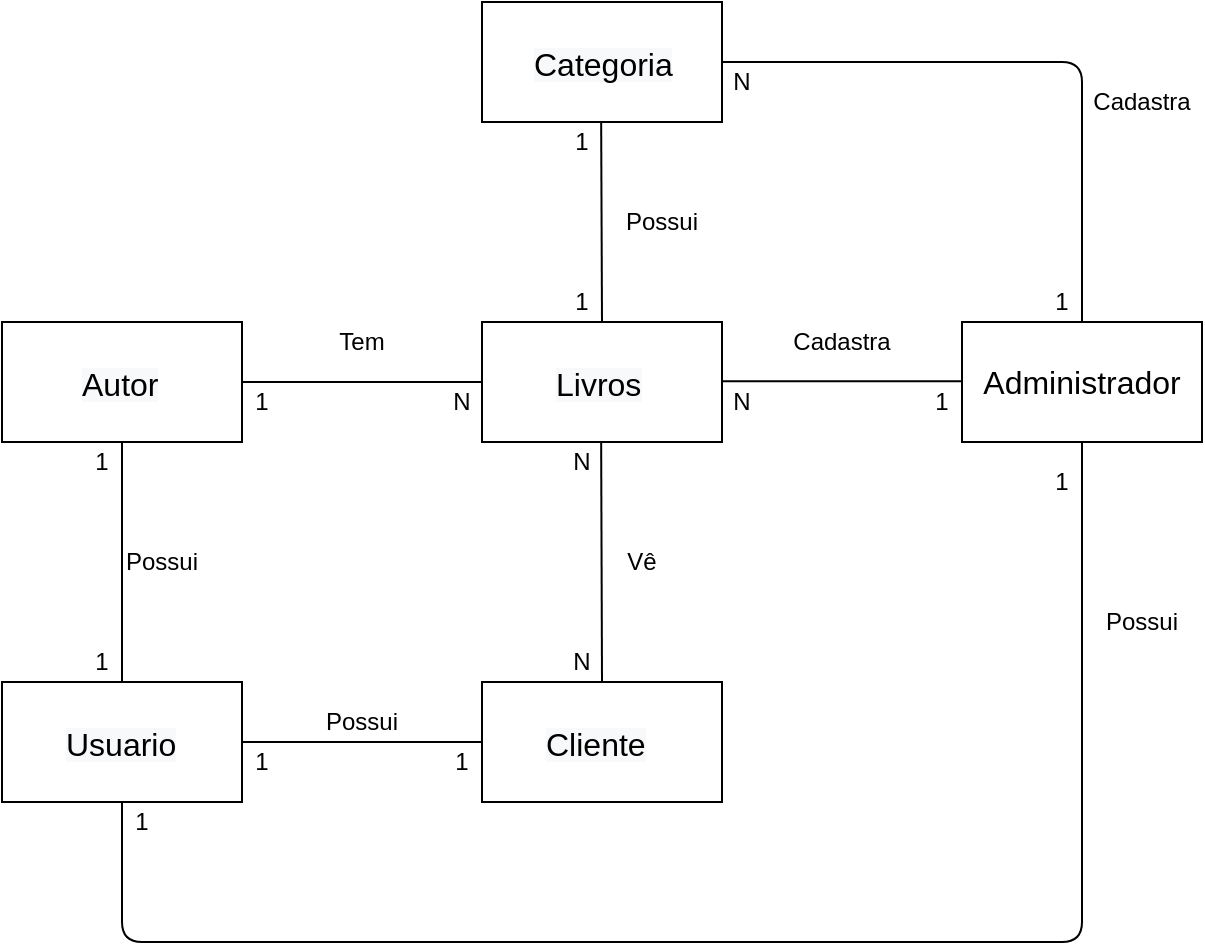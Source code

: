 <mxfile version="14.8.5" type="device"><diagram id="y3gLvtYgkB_pYoWkOhfy" name="Page-1"><mxGraphModel dx="1185" dy="662" grid="1" gridSize="10" guides="1" tooltips="1" connect="1" arrows="1" fold="1" page="1" pageScale="1" pageWidth="827" pageHeight="1169" math="0" shadow="0"><root><mxCell id="0"/><mxCell id="1" parent="0"/><mxCell id="wQHrBdDDaT-u7qBVY2qU-1" value="" style="rounded=0;whiteSpace=wrap;html=1;" vertex="1" parent="1"><mxGeometry x="80" y="210" width="120" height="60" as="geometry"/></mxCell><mxCell id="wQHrBdDDaT-u7qBVY2qU-2" value="" style="rounded=0;whiteSpace=wrap;html=1;" vertex="1" parent="1"><mxGeometry x="560" y="210" width="120" height="60" as="geometry"/></mxCell><mxCell id="wQHrBdDDaT-u7qBVY2qU-3" value="" style="rounded=0;whiteSpace=wrap;html=1;" vertex="1" parent="1"><mxGeometry x="320" y="390" width="120" height="60" as="geometry"/></mxCell><mxCell id="wQHrBdDDaT-u7qBVY2qU-4" value="" style="rounded=0;whiteSpace=wrap;html=1;" vertex="1" parent="1"><mxGeometry x="320" y="210" width="120" height="60" as="geometry"/></mxCell><mxCell id="wQHrBdDDaT-u7qBVY2qU-6" value="&lt;font style=&quot;font-size: 16px&quot;&gt;Administrador&lt;/font&gt;" style="text;html=1;strokeColor=none;fillColor=none;align=center;verticalAlign=middle;whiteSpace=wrap;rounded=0;" vertex="1" parent="1"><mxGeometry x="580" y="210" width="80" height="60" as="geometry"/></mxCell><mxCell id="wQHrBdDDaT-u7qBVY2qU-7" value="&lt;span style=&quot;color: rgb(0 , 0 , 0) ; font-family: &amp;#34;helvetica&amp;#34; ; font-size: 16px ; font-style: normal ; font-weight: 400 ; letter-spacing: normal ; text-align: center ; text-indent: 0px ; text-transform: none ; word-spacing: 0px ; background-color: rgb(248 , 249 , 250) ; display: inline ; float: none&quot;&gt;Autor&lt;/span&gt;" style="text;whiteSpace=wrap;html=1;" vertex="1" parent="1"><mxGeometry x="117.5" y="225" width="45" height="30" as="geometry"/></mxCell><mxCell id="wQHrBdDDaT-u7qBVY2qU-10" value="&lt;span style=&quot;color: rgb(0 , 0 , 0) ; font-family: &amp;#34;helvetica&amp;#34; ; font-size: 16px ; font-style: normal ; font-weight: 400 ; letter-spacing: normal ; text-align: center ; text-indent: 0px ; text-transform: none ; word-spacing: 0px ; background-color: rgb(248 , 249 , 250) ; display: inline ; float: none&quot;&gt;Livros&lt;br&gt;&lt;br&gt;&lt;/span&gt;" style="text;whiteSpace=wrap;html=1;" vertex="1" parent="1"><mxGeometry x="355" y="225" width="50" height="30" as="geometry"/></mxCell><mxCell id="wQHrBdDDaT-u7qBVY2qU-12" value="&lt;span style=&quot;color: rgb(0 , 0 , 0) ; font-family: &amp;#34;helvetica&amp;#34; ; font-size: 16px ; font-style: normal ; font-weight: 400 ; letter-spacing: normal ; text-align: center ; text-indent: 0px ; text-transform: none ; word-spacing: 0px ; background-color: rgb(248 , 249 , 250) ; display: inline ; float: none&quot;&gt;Cliente&lt;br&gt;&lt;br&gt;&lt;/span&gt;" style="text;whiteSpace=wrap;html=1;" vertex="1" parent="1"><mxGeometry x="350" y="405" width="55" height="30" as="geometry"/></mxCell><mxCell id="wQHrBdDDaT-u7qBVY2qU-14" value="" style="endArrow=none;html=1;exitX=1;exitY=0.5;exitDx=0;exitDy=0;" edge="1" parent="1" source="wQHrBdDDaT-u7qBVY2qU-1"><mxGeometry width="50" height="50" relative="1" as="geometry"><mxPoint x="270" y="290" as="sourcePoint"/><mxPoint x="320" y="240" as="targetPoint"/></mxGeometry></mxCell><mxCell id="wQHrBdDDaT-u7qBVY2qU-15" value="" style="endArrow=none;html=1;exitX=1;exitY=0.5;exitDx=0;exitDy=0;entryX=0.5;entryY=0;entryDx=0;entryDy=0;" edge="1" parent="1" target="wQHrBdDDaT-u7qBVY2qU-3"><mxGeometry width="50" height="50" relative="1" as="geometry"><mxPoint x="379.58" y="270.0" as="sourcePoint"/><mxPoint x="379.58" y="370" as="targetPoint"/></mxGeometry></mxCell><mxCell id="wQHrBdDDaT-u7qBVY2qU-16" value="" style="endArrow=none;html=1;exitX=1;exitY=0.5;exitDx=0;exitDy=0;" edge="1" parent="1"><mxGeometry width="50" height="50" relative="1" as="geometry"><mxPoint x="440" y="239.58" as="sourcePoint"/><mxPoint x="560" y="239.58" as="targetPoint"/></mxGeometry></mxCell><mxCell id="wQHrBdDDaT-u7qBVY2qU-17" value="N" style="text;html=1;strokeColor=none;fillColor=none;align=center;verticalAlign=middle;whiteSpace=wrap;rounded=0;" vertex="1" parent="1"><mxGeometry x="430" y="240" width="40" height="20" as="geometry"/></mxCell><mxCell id="wQHrBdDDaT-u7qBVY2qU-18" value="1" style="text;html=1;strokeColor=none;fillColor=none;align=center;verticalAlign=middle;whiteSpace=wrap;rounded=0;" vertex="1" parent="1"><mxGeometry x="530" y="240" width="40" height="20" as="geometry"/></mxCell><mxCell id="wQHrBdDDaT-u7qBVY2qU-20" value="Cadastra" style="text;html=1;strokeColor=none;fillColor=none;align=center;verticalAlign=middle;whiteSpace=wrap;rounded=0;" vertex="1" parent="1"><mxGeometry x="480" y="210" width="40" height="20" as="geometry"/></mxCell><mxCell id="wQHrBdDDaT-u7qBVY2qU-22" value="Tem" style="text;html=1;strokeColor=none;fillColor=none;align=center;verticalAlign=middle;whiteSpace=wrap;rounded=0;" vertex="1" parent="1"><mxGeometry x="240" y="210" width="40" height="20" as="geometry"/></mxCell><mxCell id="wQHrBdDDaT-u7qBVY2qU-25" value="1" style="text;html=1;strokeColor=none;fillColor=none;align=center;verticalAlign=middle;whiteSpace=wrap;rounded=0;" vertex="1" parent="1"><mxGeometry x="350" y="190" width="40" height="20" as="geometry"/></mxCell><mxCell id="wQHrBdDDaT-u7qBVY2qU-26" value="1" style="text;html=1;strokeColor=none;fillColor=none;align=center;verticalAlign=middle;whiteSpace=wrap;rounded=0;" vertex="1" parent="1"><mxGeometry x="190" y="240" width="40" height="20" as="geometry"/></mxCell><mxCell id="wQHrBdDDaT-u7qBVY2qU-27" value="1" style="text;html=1;strokeColor=none;fillColor=none;align=center;verticalAlign=middle;whiteSpace=wrap;rounded=0;" vertex="1" parent="1"><mxGeometry x="350" y="110" width="40" height="20" as="geometry"/></mxCell><mxCell id="wQHrBdDDaT-u7qBVY2qU-28" value="N" style="text;html=1;strokeColor=none;fillColor=none;align=center;verticalAlign=middle;whiteSpace=wrap;rounded=0;" vertex="1" parent="1"><mxGeometry x="290" y="240" width="40" height="20" as="geometry"/></mxCell><mxCell id="wQHrBdDDaT-u7qBVY2qU-29" value="N" style="text;html=1;strokeColor=none;fillColor=none;align=center;verticalAlign=middle;whiteSpace=wrap;rounded=0;" vertex="1" parent="1"><mxGeometry x="350" y="370" width="40" height="20" as="geometry"/></mxCell><mxCell id="wQHrBdDDaT-u7qBVY2qU-30" value="N" style="text;html=1;strokeColor=none;fillColor=none;align=center;verticalAlign=middle;whiteSpace=wrap;rounded=0;" vertex="1" parent="1"><mxGeometry x="350" y="270" width="40" height="20" as="geometry"/></mxCell><mxCell id="wQHrBdDDaT-u7qBVY2qU-31" value="" style="rounded=0;whiteSpace=wrap;html=1;" vertex="1" parent="1"><mxGeometry x="320" y="50" width="120" height="60" as="geometry"/></mxCell><mxCell id="wQHrBdDDaT-u7qBVY2qU-32" value="&lt;span style=&quot;color: rgb(0 , 0 , 0) ; font-family: &amp;#34;helvetica&amp;#34; ; font-size: 16px ; font-style: normal ; font-weight: 400 ; letter-spacing: normal ; text-align: center ; text-indent: 0px ; text-transform: none ; word-spacing: 0px ; background-color: rgb(248 , 249 , 250) ; display: inline ; float: none&quot;&gt;Categoria&lt;br&gt;&lt;br&gt;&lt;/span&gt;" style="text;whiteSpace=wrap;html=1;" vertex="1" parent="1"><mxGeometry x="343.75" y="65" width="72.5" height="30" as="geometry"/></mxCell><mxCell id="wQHrBdDDaT-u7qBVY2qU-33" value="" style="endArrow=none;html=1;exitX=1;exitY=0.5;exitDx=0;exitDy=0;" edge="1" parent="1"><mxGeometry width="50" height="50" relative="1" as="geometry"><mxPoint x="379.58" y="110.0" as="sourcePoint"/><mxPoint x="380" y="210" as="targetPoint"/></mxGeometry></mxCell><mxCell id="wQHrBdDDaT-u7qBVY2qU-34" value="Possui" style="text;html=1;strokeColor=none;fillColor=none;align=center;verticalAlign=middle;whiteSpace=wrap;rounded=0;" vertex="1" parent="1"><mxGeometry x="390" y="150" width="40" height="20" as="geometry"/></mxCell><mxCell id="wQHrBdDDaT-u7qBVY2qU-35" value="" style="endArrow=none;html=1;exitX=1;exitY=0.5;exitDx=0;exitDy=0;entryX=0.5;entryY=0;entryDx=0;entryDy=0;" edge="1" parent="1" source="wQHrBdDDaT-u7qBVY2qU-31" target="wQHrBdDDaT-u7qBVY2qU-6"><mxGeometry width="50" height="50" relative="1" as="geometry"><mxPoint x="480" y="230" as="sourcePoint"/><mxPoint x="530" y="180" as="targetPoint"/><Array as="points"><mxPoint x="620" y="80"/></Array></mxGeometry></mxCell><mxCell id="wQHrBdDDaT-u7qBVY2qU-36" value="N" style="text;html=1;strokeColor=none;fillColor=none;align=center;verticalAlign=middle;whiteSpace=wrap;rounded=0;" vertex="1" parent="1"><mxGeometry x="430" y="80" width="40" height="20" as="geometry"/></mxCell><mxCell id="wQHrBdDDaT-u7qBVY2qU-37" value="1" style="text;html=1;strokeColor=none;fillColor=none;align=center;verticalAlign=middle;whiteSpace=wrap;rounded=0;" vertex="1" parent="1"><mxGeometry x="590" y="190" width="40" height="20" as="geometry"/></mxCell><mxCell id="wQHrBdDDaT-u7qBVY2qU-38" value="Cadastra" style="text;html=1;strokeColor=none;fillColor=none;align=center;verticalAlign=middle;whiteSpace=wrap;rounded=0;" vertex="1" parent="1"><mxGeometry x="630" y="90" width="40" height="20" as="geometry"/></mxCell><mxCell id="wQHrBdDDaT-u7qBVY2qU-39" value="" style="rounded=0;whiteSpace=wrap;html=1;" vertex="1" parent="1"><mxGeometry x="80" y="390" width="120" height="60" as="geometry"/></mxCell><mxCell id="wQHrBdDDaT-u7qBVY2qU-41" value="&lt;span style=&quot;color: rgb(0 , 0 , 0) ; font-family: &amp;#34;helvetica&amp;#34; ; font-size: 16px ; font-style: normal ; font-weight: 400 ; letter-spacing: normal ; text-align: center ; text-indent: 0px ; text-transform: none ; word-spacing: 0px ; background-color: rgb(248 , 249 , 250) ; display: inline ; float: none&quot;&gt;Usuario&lt;/span&gt;" style="text;whiteSpace=wrap;html=1;" vertex="1" parent="1"><mxGeometry x="110" y="405" width="60" height="30" as="geometry"/></mxCell><mxCell id="wQHrBdDDaT-u7qBVY2qU-42" value="" style="endArrow=none;html=1;exitX=0.5;exitY=0;exitDx=0;exitDy=0;" edge="1" parent="1" source="wQHrBdDDaT-u7qBVY2qU-39"><mxGeometry width="50" height="50" relative="1" as="geometry"><mxPoint x="90" y="320" as="sourcePoint"/><mxPoint x="140" y="270" as="targetPoint"/></mxGeometry></mxCell><mxCell id="wQHrBdDDaT-u7qBVY2qU-43" value="" style="endArrow=none;html=1;exitX=1;exitY=0.5;exitDx=0;exitDy=0;" edge="1" parent="1" source="wQHrBdDDaT-u7qBVY2qU-39"><mxGeometry width="50" height="50" relative="1" as="geometry"><mxPoint x="270" y="470" as="sourcePoint"/><mxPoint x="320" y="420" as="targetPoint"/></mxGeometry></mxCell><mxCell id="wQHrBdDDaT-u7qBVY2qU-44" value="" style="endArrow=none;html=1;entryX=0.5;entryY=1;entryDx=0;entryDy=0;exitX=0.5;exitY=1;exitDx=0;exitDy=0;" edge="1" parent="1" source="wQHrBdDDaT-u7qBVY2qU-39" target="wQHrBdDDaT-u7qBVY2qU-6"><mxGeometry width="50" height="50" relative="1" as="geometry"><mxPoint x="130" y="520" as="sourcePoint"/><mxPoint x="410" y="280" as="targetPoint"/><Array as="points"><mxPoint x="140" y="520"/><mxPoint x="620" y="520"/></Array></mxGeometry></mxCell><mxCell id="wQHrBdDDaT-u7qBVY2qU-45" value="Vê" style="text;html=1;strokeColor=none;fillColor=none;align=center;verticalAlign=middle;whiteSpace=wrap;rounded=0;" vertex="1" parent="1"><mxGeometry x="380" y="320" width="40" height="20" as="geometry"/></mxCell><mxCell id="wQHrBdDDaT-u7qBVY2qU-50" value="Possui" style="text;html=1;strokeColor=none;fillColor=none;align=center;verticalAlign=middle;whiteSpace=wrap;rounded=0;" vertex="1" parent="1"><mxGeometry x="140" y="320" width="40" height="20" as="geometry"/></mxCell><mxCell id="wQHrBdDDaT-u7qBVY2qU-51" value="Possui" style="text;html=1;strokeColor=none;fillColor=none;align=center;verticalAlign=middle;whiteSpace=wrap;rounded=0;" vertex="1" parent="1"><mxGeometry x="630" y="350" width="40" height="20" as="geometry"/></mxCell><mxCell id="wQHrBdDDaT-u7qBVY2qU-52" value="Possui" style="text;html=1;strokeColor=none;fillColor=none;align=center;verticalAlign=middle;whiteSpace=wrap;rounded=0;" vertex="1" parent="1"><mxGeometry x="240" y="400" width="40" height="20" as="geometry"/></mxCell><mxCell id="wQHrBdDDaT-u7qBVY2qU-53" value="1" style="text;html=1;strokeColor=none;fillColor=none;align=center;verticalAlign=middle;whiteSpace=wrap;rounded=0;" vertex="1" parent="1"><mxGeometry x="590" y="280" width="40" height="20" as="geometry"/></mxCell><mxCell id="wQHrBdDDaT-u7qBVY2qU-54" value="1" style="text;html=1;strokeColor=none;fillColor=none;align=center;verticalAlign=middle;whiteSpace=wrap;rounded=0;" vertex="1" parent="1"><mxGeometry x="130" y="450" width="40" height="20" as="geometry"/></mxCell><mxCell id="wQHrBdDDaT-u7qBVY2qU-55" value="1" style="text;html=1;strokeColor=none;fillColor=none;align=center;verticalAlign=middle;whiteSpace=wrap;rounded=0;" vertex="1" parent="1"><mxGeometry x="290" y="420" width="40" height="20" as="geometry"/></mxCell><mxCell id="wQHrBdDDaT-u7qBVY2qU-56" value="1" style="text;html=1;strokeColor=none;fillColor=none;align=center;verticalAlign=middle;whiteSpace=wrap;rounded=0;" vertex="1" parent="1"><mxGeometry x="190" y="420" width="40" height="20" as="geometry"/></mxCell><mxCell id="wQHrBdDDaT-u7qBVY2qU-57" value="1" style="text;html=1;strokeColor=none;fillColor=none;align=center;verticalAlign=middle;whiteSpace=wrap;rounded=0;" vertex="1" parent="1"><mxGeometry x="110" y="370" width="40" height="20" as="geometry"/></mxCell><mxCell id="wQHrBdDDaT-u7qBVY2qU-58" value="1" style="text;html=1;strokeColor=none;fillColor=none;align=center;verticalAlign=middle;whiteSpace=wrap;rounded=0;" vertex="1" parent="1"><mxGeometry x="110" y="270" width="40" height="20" as="geometry"/></mxCell></root></mxGraphModel></diagram></mxfile>